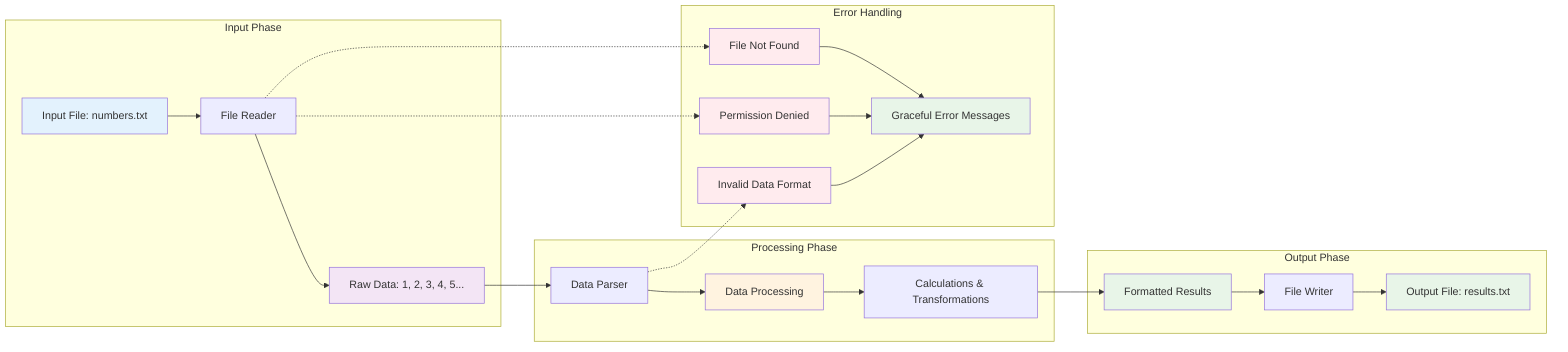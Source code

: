 graph LR
    subgraph "Input Phase"
        A1[Input File: numbers.txt]
        A2[File Reader]
        A3[Raw Data: 1, 2, 3, 4, 5...]
        
        A1 --> A2 --> A3
    end
    
    subgraph "Processing Phase"
        B1[Data Parser]
        B2[Data Processing]
        B3[Calculations & Transformations]
        
        B1 --> B2 --> B3
    end
    
    subgraph "Output Phase"
        C1[Formatted Results]
        C2[File Writer]
        C3[Output File: results.txt]
        
        C1 --> C2 --> C3
    end
    
    A3 --> B1
    B3 --> C1
    
    %% Error handling paths
    subgraph "Error Handling"
        D1[File Not Found]
        D2[Permission Denied]
        D3[Invalid Data Format]
        D4[Graceful Error Messages]
    end
    
    A2 -.-> D1
    A2 -.-> D2
    B1 -.-> D3
    D1 --> D4
    D2 --> D4
    D3 --> D4
    
    %% Styling
    style A1 fill:#e3f2fd
    style A3 fill:#f3e5f5
    style B2 fill:#fff3e0
    style C1 fill:#e8f5e8
    style C3 fill:#e8f5e8
    style D1 fill:#ffebee
    style D2 fill:#ffebee
    style D3 fill:#ffebee
    style D4 fill:#e8f5e8